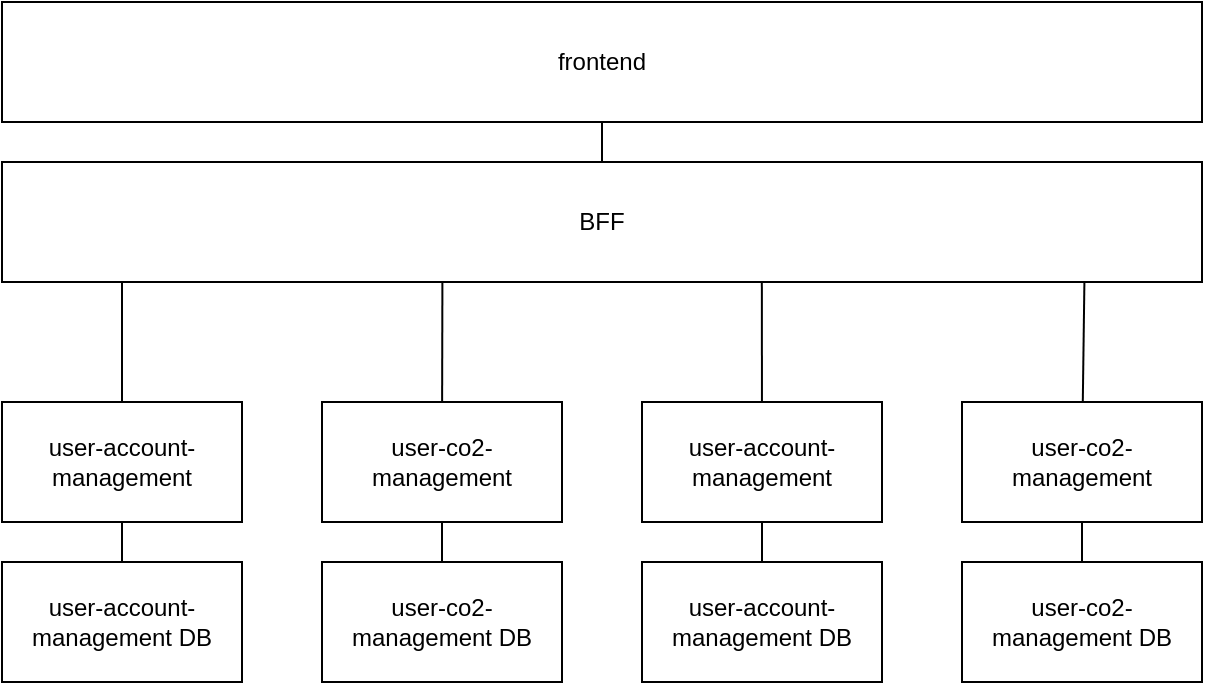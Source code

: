 <mxfile>
    <diagram id="pa4vPc_Tq3VZoMlyqlnu" name="Overview">
        <mxGraphModel dx="658" dy="705" grid="1" gridSize="10" guides="1" tooltips="1" connect="1" arrows="1" fold="1" page="1" pageScale="1" pageWidth="827" pageHeight="1169" math="0" shadow="0">
            <root>
                <mxCell id="0"/>
                <mxCell id="1" parent="0"/>
                <mxCell id="8" style="edgeStyle=none;html=1;entryX=0.5;entryY=0;entryDx=0;entryDy=0;endArrow=none;endFill=0;" parent="1" source="2" target="3" edge="1">
                    <mxGeometry relative="1" as="geometry"/>
                </mxCell>
                <mxCell id="2" value="frontend" style="whiteSpace=wrap;html=1;" parent="1" vertex="1">
                    <mxGeometry x="40" y="80" width="600" height="60" as="geometry"/>
                </mxCell>
                <mxCell id="3" value="BFF" style="whiteSpace=wrap;html=1;" parent="1" vertex="1">
                    <mxGeometry x="40" y="160" width="600" height="60" as="geometry"/>
                </mxCell>
                <mxCell id="10" value="" style="edgeStyle=none;html=1;endArrow=none;endFill=0;" parent="1" source="4" target="5" edge="1">
                    <mxGeometry relative="1" as="geometry"/>
                </mxCell>
                <mxCell id="24" style="edgeStyle=none;html=1;entryX=0.1;entryY=1;entryDx=0;entryDy=0;entryPerimeter=0;endArrow=none;endFill=0;" parent="1" source="4" target="3" edge="1">
                    <mxGeometry relative="1" as="geometry"/>
                </mxCell>
                <mxCell id="4" value="user-account-management" style="whiteSpace=wrap;html=1;" parent="1" vertex="1">
                    <mxGeometry x="40" y="280" width="120" height="60" as="geometry"/>
                </mxCell>
                <mxCell id="5" value="user-account-management DB" style="whiteSpace=wrap;html=1;" parent="1" vertex="1">
                    <mxGeometry x="40" y="360" width="120" height="60" as="geometry"/>
                </mxCell>
                <mxCell id="11" style="edgeStyle=none;html=1;entryX=0.5;entryY=0;entryDx=0;entryDy=0;endArrow=none;endFill=0;" parent="1" source="6" target="7" edge="1">
                    <mxGeometry relative="1" as="geometry"/>
                </mxCell>
                <mxCell id="26" style="edgeStyle=none;html=1;entryX=0.367;entryY=1;entryDx=0;entryDy=0;entryPerimeter=0;endArrow=none;endFill=0;" parent="1" source="6" target="3" edge="1">
                    <mxGeometry relative="1" as="geometry"/>
                </mxCell>
                <mxCell id="6" value="user-co2-management" style="whiteSpace=wrap;html=1;" parent="1" vertex="1">
                    <mxGeometry x="200" y="280" width="120" height="60" as="geometry"/>
                </mxCell>
                <mxCell id="7" value="user-co2-management DB" style="whiteSpace=wrap;html=1;" parent="1" vertex="1">
                    <mxGeometry x="200" y="360" width="120" height="60" as="geometry"/>
                </mxCell>
                <mxCell id="13" style="edgeStyle=none;html=1;entryX=0.107;entryY=1;entryDx=0;entryDy=0;entryPerimeter=0;endArrow=none;endFill=0;" parent="1" source="15" edge="1">
                    <mxGeometry relative="1" as="geometry">
                        <mxPoint x="419.92" y="220" as="targetPoint"/>
                    </mxGeometry>
                </mxCell>
                <mxCell id="14" value="" style="edgeStyle=none;html=1;endArrow=none;endFill=0;" parent="1" source="15" target="16" edge="1">
                    <mxGeometry relative="1" as="geometry"/>
                </mxCell>
                <mxCell id="15" value="user-account-management" style="whiteSpace=wrap;html=1;" parent="1" vertex="1">
                    <mxGeometry x="360" y="280" width="120" height="60" as="geometry"/>
                </mxCell>
                <mxCell id="16" value="user-account-management DB" style="whiteSpace=wrap;html=1;" parent="1" vertex="1">
                    <mxGeometry x="360" y="360" width="120" height="60" as="geometry"/>
                </mxCell>
                <mxCell id="17" style="edgeStyle=none;html=1;entryX=0.5;entryY=0;entryDx=0;entryDy=0;endArrow=none;endFill=0;" parent="1" source="19" target="20" edge="1">
                    <mxGeometry relative="1" as="geometry"/>
                </mxCell>
                <mxCell id="18" style="edgeStyle=none;html=1;entryX=0.395;entryY=1;entryDx=0;entryDy=0;entryPerimeter=0;endArrow=none;endFill=0;" parent="1" source="19" edge="1">
                    <mxGeometry relative="1" as="geometry">
                        <mxPoint x="581.2" y="220" as="targetPoint"/>
                    </mxGeometry>
                </mxCell>
                <mxCell id="19" value="user-co2-management" style="whiteSpace=wrap;html=1;" parent="1" vertex="1">
                    <mxGeometry x="520" y="280" width="120" height="60" as="geometry"/>
                </mxCell>
                <mxCell id="20" value="user-co2-management DB" style="whiteSpace=wrap;html=1;" parent="1" vertex="1">
                    <mxGeometry x="520" y="360" width="120" height="60" as="geometry"/>
                </mxCell>
            </root>
        </mxGraphModel>
    </diagram>
    <diagram id="Z7DKNxSUCUH7QynK3AnW" name="Test Structure">
        <mxGraphModel dx="658" dy="705" grid="1" gridSize="10" guides="1" tooltips="1" connect="1" arrows="1" fold="1" page="1" pageScale="1" pageWidth="850" pageHeight="1100" math="0" shadow="0">
            <root>
                <mxCell id="nboeqLU6ISiThktpVv1g-0"/>
                <mxCell id="nboeqLU6ISiThktpVv1g-1" parent="nboeqLU6ISiThktpVv1g-0"/>
                <mxCell id="nboeqLU6ISiThktpVv1g-5" value="domain" style="whiteSpace=wrap;html=1;verticalAlign=top;" vertex="1" parent="nboeqLU6ISiThktpVv1g-1">
                    <mxGeometry x="160" y="200" width="320" height="140" as="geometry"/>
                </mxCell>
                <mxCell id="nboeqLU6ISiThktpVv1g-9" value="" style="rounded=1;whiteSpace=wrap;html=1;strokeColor=#FF3333;" vertex="1" parent="nboeqLU6ISiThktpVv1g-1">
                    <mxGeometry x="320" y="240" width="140" height="80" as="geometry"/>
                </mxCell>
                <mxCell id="nboeqLU6ISiThktpVv1g-3" value="gRPC" style="whiteSpace=wrap;html=1;" vertex="1" parent="nboeqLU6ISiThktpVv1g-1">
                    <mxGeometry x="160" width="120" height="60" as="geometry"/>
                </mxCell>
                <mxCell id="nboeqLU6ISiThktpVv1g-4" value="message queue" style="whiteSpace=wrap;html=1;" vertex="1" parent="nboeqLU6ISiThktpVv1g-1">
                    <mxGeometry x="360" width="120" height="60" as="geometry"/>
                </mxCell>
                <mxCell id="nboeqLU6ISiThktpVv1g-6" value="infra" style="whiteSpace=wrap;html=1;" vertex="1" parent="nboeqLU6ISiThktpVv1g-1">
                    <mxGeometry x="160" y="400" width="320" height="60" as="geometry"/>
                </mxCell>
                <mxCell id="nboeqLU6ISiThktpVv1g-7" value="service" style="whiteSpace=wrap;html=1;" vertex="1" parent="nboeqLU6ISiThktpVv1g-1">
                    <mxGeometry x="190" y="250" width="120" height="60" as="geometry"/>
                </mxCell>
                <mxCell id="nboeqLU6ISiThktpVv1g-8" value="entity" style="whiteSpace=wrap;html=1;" vertex="1" parent="nboeqLU6ISiThktpVv1g-1">
                    <mxGeometry x="332.5" y="250" width="120" height="60" as="geometry"/>
                </mxCell>
                <mxCell id="nboeqLU6ISiThktpVv1g-11" value="ドメインの単体テスト&lt;br&gt;Entityフォルダの各ファイルで記述する&lt;br&gt;githubのCIにて担保する" style="shape=callout;whiteSpace=wrap;html=1;perimeter=calloutPerimeter;strokeColor=#FF3333;align=left;" vertex="1" parent="nboeqLU6ISiThktpVv1g-1">
                    <mxGeometry x="340" y="180" width="235" height="90" as="geometry"/>
                </mxCell>
                <mxCell id="nboeqLU6ISiThktpVv1g-15" value="usecase" style="whiteSpace=wrap;html=1;" vertex="1" parent="nboeqLU6ISiThktpVv1g-1">
                    <mxGeometry x="160" y="105" width="320" height="60" as="geometry"/>
                </mxCell>
                <mxCell id="nboeqLU6ISiThktpVv1g-17" value="" style="rounded=1;whiteSpace=wrap;html=1;strokeColor=#FF9933;" vertex="1" parent="nboeqLU6ISiThktpVv1g-1">
                    <mxGeometry x="710" y="90" width="340" height="270" as="geometry"/>
                </mxCell>
                <mxCell id="nboeqLU6ISiThktpVv1g-18" value="domain" style="whiteSpace=wrap;html=1;verticalAlign=top;" vertex="1" parent="nboeqLU6ISiThktpVv1g-1">
                    <mxGeometry x="720" y="200" width="320" height="140" as="geometry"/>
                </mxCell>
                <mxCell id="nboeqLU6ISiThktpVv1g-20" value="gRPC" style="whiteSpace=wrap;html=1;shadow=0;opacity=50;textOpacity=50;" vertex="1" parent="nboeqLU6ISiThktpVv1g-1">
                    <mxGeometry x="720" width="120" height="60" as="geometry"/>
                </mxCell>
                <mxCell id="nboeqLU6ISiThktpVv1g-21" value="message queue" style="whiteSpace=wrap;html=1;textOpacity=50;opacity=50;" vertex="1" parent="nboeqLU6ISiThktpVv1g-1">
                    <mxGeometry x="920" width="120" height="60" as="geometry"/>
                </mxCell>
                <mxCell id="nboeqLU6ISiThktpVv1g-22" value="infra(mock)" style="whiteSpace=wrap;html=1;" vertex="1" parent="nboeqLU6ISiThktpVv1g-1">
                    <mxGeometry x="720" y="400" width="320" height="60" as="geometry"/>
                </mxCell>
                <mxCell id="nboeqLU6ISiThktpVv1g-23" value="service" style="whiteSpace=wrap;html=1;" vertex="1" parent="nboeqLU6ISiThktpVv1g-1">
                    <mxGeometry x="750" y="250" width="120" height="60" as="geometry"/>
                </mxCell>
                <mxCell id="nboeqLU6ISiThktpVv1g-24" value="entity" style="whiteSpace=wrap;html=1;" vertex="1" parent="nboeqLU6ISiThktpVv1g-1">
                    <mxGeometry x="892.5" y="250" width="120" height="60" as="geometry"/>
                </mxCell>
                <mxCell id="nboeqLU6ISiThktpVv1g-26" value="ドメインの結合テスト&lt;br&gt;src/testsフォルダ以下で記述する&lt;br&gt;githubのCIにて担保する" style="shape=callout;whiteSpace=wrap;html=1;perimeter=calloutPerimeter;strokeColor=#FF9933;position2=0.63;align=left;" vertex="1" parent="nboeqLU6ISiThktpVv1g-1">
                    <mxGeometry x="590" y="40" width="200" height="90" as="geometry"/>
                </mxCell>
                <mxCell id="nboeqLU6ISiThktpVv1g-28" value="usecase" style="whiteSpace=wrap;html=1;" vertex="1" parent="nboeqLU6ISiThktpVv1g-1">
                    <mxGeometry x="720" y="105" width="320" height="60" as="geometry"/>
                </mxCell>
                <mxCell id="nboeqLU6ISiThktpVv1g-29" value="" style="rounded=1;whiteSpace=wrap;html=1;strokeColor=#FFFF00;" vertex="1" parent="nboeqLU6ISiThktpVv1g-1">
                    <mxGeometry x="1220" y="80" width="360" height="400" as="geometry"/>
                </mxCell>
                <mxCell id="nboeqLU6ISiThktpVv1g-30" value="domain" style="whiteSpace=wrap;html=1;verticalAlign=top;" vertex="1" parent="nboeqLU6ISiThktpVv1g-1">
                    <mxGeometry x="1240" y="200" width="320" height="140" as="geometry"/>
                </mxCell>
                <mxCell id="nboeqLU6ISiThktpVv1g-34" value="infra" style="whiteSpace=wrap;html=1;" vertex="1" parent="nboeqLU6ISiThktpVv1g-1">
                    <mxGeometry x="1240" y="400" width="320" height="60" as="geometry"/>
                </mxCell>
                <mxCell id="nboeqLU6ISiThktpVv1g-35" value="service" style="whiteSpace=wrap;html=1;" vertex="1" parent="nboeqLU6ISiThktpVv1g-1">
                    <mxGeometry x="1270" y="250" width="120" height="60" as="geometry"/>
                </mxCell>
                <mxCell id="nboeqLU6ISiThktpVv1g-36" value="entity" style="whiteSpace=wrap;html=1;" vertex="1" parent="nboeqLU6ISiThktpVv1g-1">
                    <mxGeometry x="1412.5" y="250" width="120" height="60" as="geometry"/>
                </mxCell>
                <mxCell id="nboeqLU6ISiThktpVv1g-38" value="永続層との結合テスト&lt;br&gt;src/testsフォルダ以下で記述する&lt;br&gt;copilotのテスト環境で担保する" style="shape=callout;whiteSpace=wrap;html=1;perimeter=calloutPerimeter;strokeColor=#FFFF00;position2=0.5;flipH=0;flipV=1;" vertex="1" parent="nboeqLU6ISiThktpVv1g-1">
                    <mxGeometry x="1412.5" y="460" width="217.5" height="90" as="geometry"/>
                </mxCell>
                <mxCell id="nboeqLU6ISiThktpVv1g-39" value="usecase" style="whiteSpace=wrap;html=1;" vertex="1" parent="nboeqLU6ISiThktpVv1g-1">
                    <mxGeometry x="1240" y="105" width="320" height="60" as="geometry"/>
                </mxCell>
                <mxCell id="nboeqLU6ISiThktpVv1g-40" value="gRPC" style="whiteSpace=wrap;html=1;shadow=0;opacity=50;textOpacity=50;" vertex="1" parent="nboeqLU6ISiThktpVv1g-1">
                    <mxGeometry x="1240" width="120" height="60" as="geometry"/>
                </mxCell>
                <mxCell id="nboeqLU6ISiThktpVv1g-41" value="message queue" style="whiteSpace=wrap;html=1;textOpacity=50;opacity=50;" vertex="1" parent="nboeqLU6ISiThktpVv1g-1">
                    <mxGeometry x="1440" width="120" height="60" as="geometry"/>
                </mxCell>
                <mxCell id="nboeqLU6ISiThktpVv1g-52" value="サービスの結合テスト&lt;br&gt;E2Eテスト" style="rounded=0;whiteSpace=wrap;html=1;shadow=0;strokeColor=#99FF33;" vertex="1" parent="nboeqLU6ISiThktpVv1g-1">
                    <mxGeometry x="1750" y="210" width="170" height="60" as="geometry"/>
                </mxCell>
            </root>
        </mxGraphModel>
    </diagram>
</mxfile>